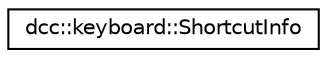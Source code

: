 digraph "类继承关系图"
{
  edge [fontname="Helvetica",fontsize="10",labelfontname="Helvetica",labelfontsize="10"];
  node [fontname="Helvetica",fontsize="10",shape=record];
  rankdir="LR";
  Node0 [label="dcc::keyboard::ShortcutInfo",height=0.2,width=0.4,color="black", fillcolor="white", style="filled",URL="$structdcc_1_1keyboard_1_1_shortcut_info.html"];
}
